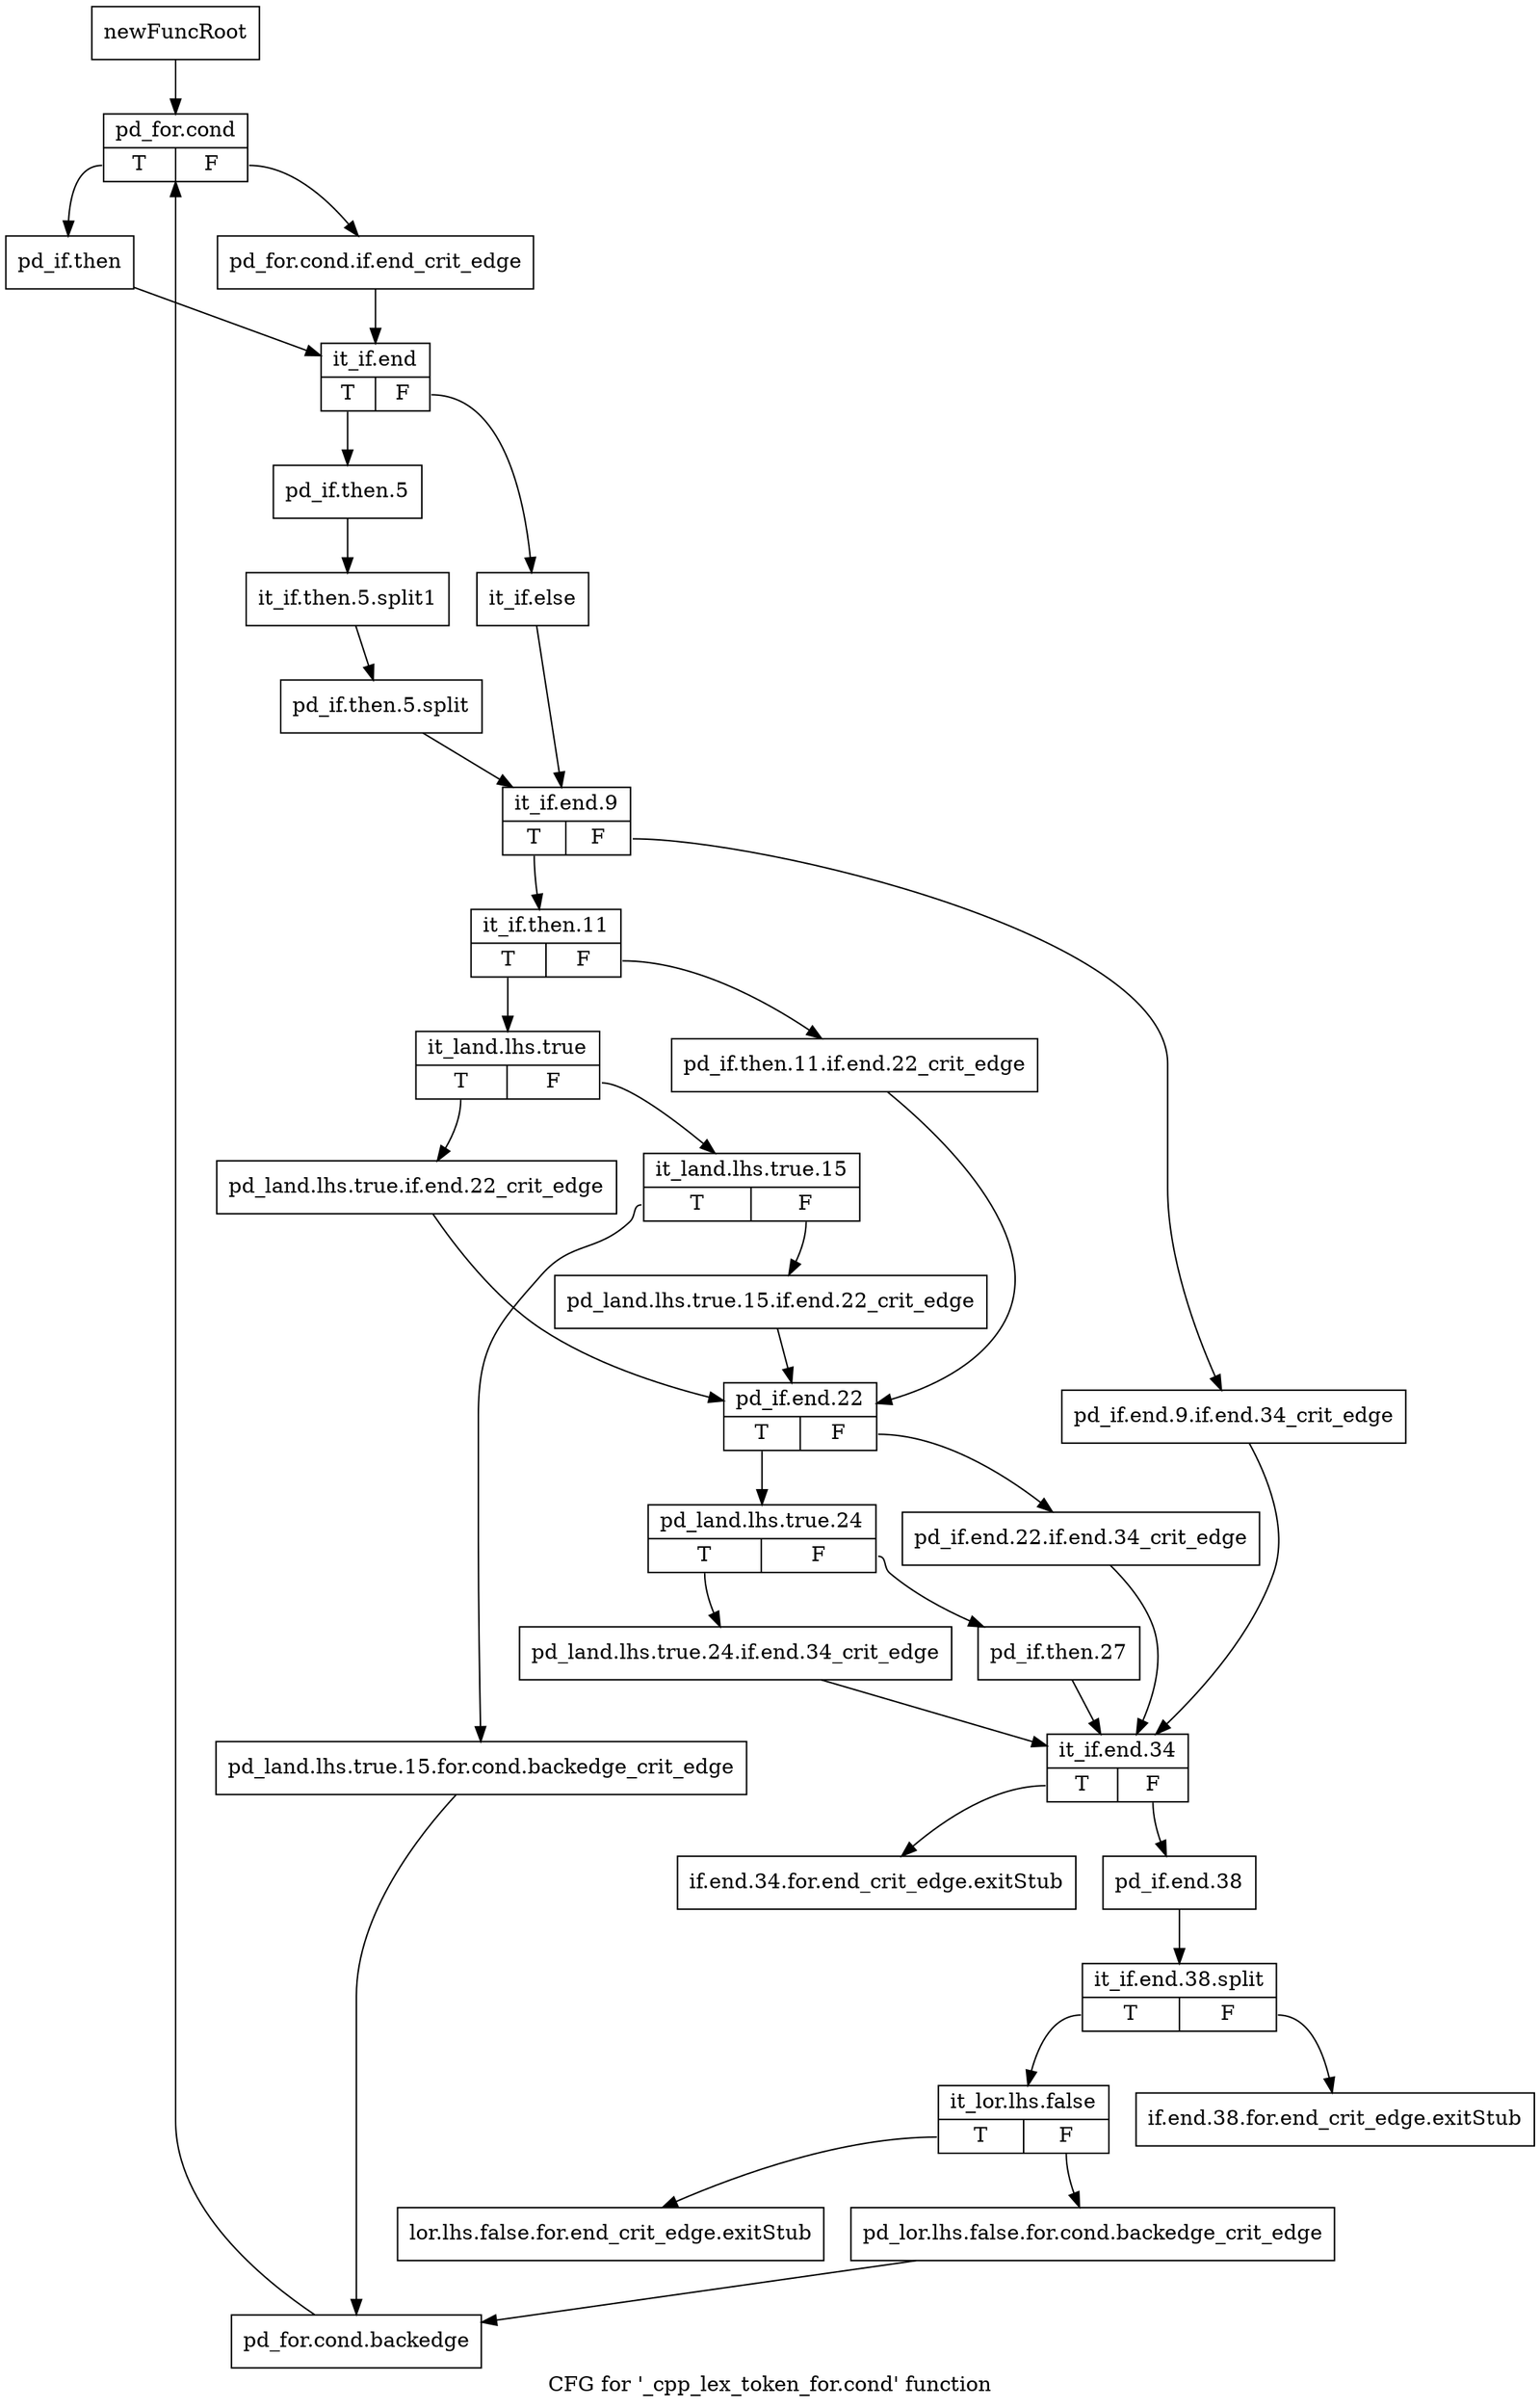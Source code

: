 digraph "CFG for '_cpp_lex_token_for.cond' function" {
	label="CFG for '_cpp_lex_token_for.cond' function";

	Node0xa1f25d0 [shape=record,label="{newFuncRoot}"];
	Node0xa1f25d0 -> Node0xa1f2af0;
	Node0xa1f2a00 [shape=record,label="{if.end.34.for.end_crit_edge.exitStub}"];
	Node0xa1f2a50 [shape=record,label="{if.end.38.for.end_crit_edge.exitStub}"];
	Node0xa1f2aa0 [shape=record,label="{lor.lhs.false.for.end_crit_edge.exitStub}"];
	Node0xa1f2af0 [shape=record,label="{pd_for.cond|{<s0>T|<s1>F}}"];
	Node0xa1f2af0:s0 -> Node0xa1f2b90;
	Node0xa1f2af0:s1 -> Node0xa1f2b40;
	Node0xa1f2b40 [shape=record,label="{pd_for.cond.if.end_crit_edge}"];
	Node0xa1f2b40 -> Node0xa1f2be0;
	Node0xa1f2b90 [shape=record,label="{pd_if.then}"];
	Node0xa1f2b90 -> Node0xa1f2be0;
	Node0xa1f2be0 [shape=record,label="{it_if.end|{<s0>T|<s1>F}}"];
	Node0xa1f2be0:s0 -> Node0xa1f2c80;
	Node0xa1f2be0:s1 -> Node0xa1f2c30;
	Node0xa1f2c30 [shape=record,label="{it_if.else}"];
	Node0xa1f2c30 -> Node0xa1f2cd0;
	Node0xa1f2c80 [shape=record,label="{pd_if.then.5}"];
	Node0xa1f2c80 -> Node0xf180230;
	Node0xf180230 [shape=record,label="{it_if.then.5.split1}"];
	Node0xf180230 -> Node0xf180460;
	Node0xf180460 [shape=record,label="{pd_if.then.5.split}"];
	Node0xf180460 -> Node0xa1f2cd0;
	Node0xa1f2cd0 [shape=record,label="{it_if.end.9|{<s0>T|<s1>F}}"];
	Node0xa1f2cd0:s0 -> Node0xa1f2d70;
	Node0xa1f2cd0:s1 -> Node0xa1f2d20;
	Node0xa1f2d20 [shape=record,label="{pd_if.end.9.if.end.34_crit_edge}"];
	Node0xa1f2d20 -> Node0xa1f3130;
	Node0xa1f2d70 [shape=record,label="{it_if.then.11|{<s0>T|<s1>F}}"];
	Node0xa1f2d70:s0 -> Node0xa1f2e10;
	Node0xa1f2d70:s1 -> Node0xa1f2dc0;
	Node0xa1f2dc0 [shape=record,label="{pd_if.then.11.if.end.22_crit_edge}"];
	Node0xa1f2dc0 -> Node0xa1f2fa0;
	Node0xa1f2e10 [shape=record,label="{it_land.lhs.true|{<s0>T|<s1>F}}"];
	Node0xa1f2e10:s0 -> Node0xa1f2f50;
	Node0xa1f2e10:s1 -> Node0xa1f2e60;
	Node0xa1f2e60 [shape=record,label="{it_land.lhs.true.15|{<s0>T|<s1>F}}"];
	Node0xa1f2e60:s0 -> Node0xa1f2f00;
	Node0xa1f2e60:s1 -> Node0xa1f2eb0;
	Node0xa1f2eb0 [shape=record,label="{pd_land.lhs.true.15.if.end.22_crit_edge}"];
	Node0xa1f2eb0 -> Node0xa1f2fa0;
	Node0xa1f2f00 [shape=record,label="{pd_land.lhs.true.15.for.cond.backedge_crit_edge}"];
	Node0xa1f2f00 -> Node0xa1f3270;
	Node0xa1f2f50 [shape=record,label="{pd_land.lhs.true.if.end.22_crit_edge}"];
	Node0xa1f2f50 -> Node0xa1f2fa0;
	Node0xa1f2fa0 [shape=record,label="{pd_if.end.22|{<s0>T|<s1>F}}"];
	Node0xa1f2fa0:s0 -> Node0xa1f3040;
	Node0xa1f2fa0:s1 -> Node0xa1f2ff0;
	Node0xa1f2ff0 [shape=record,label="{pd_if.end.22.if.end.34_crit_edge}"];
	Node0xa1f2ff0 -> Node0xa1f3130;
	Node0xa1f3040 [shape=record,label="{pd_land.lhs.true.24|{<s0>T|<s1>F}}"];
	Node0xa1f3040:s0 -> Node0xa1f30e0;
	Node0xa1f3040:s1 -> Node0xa1f3090;
	Node0xa1f3090 [shape=record,label="{pd_if.then.27}"];
	Node0xa1f3090 -> Node0xa1f3130;
	Node0xa1f30e0 [shape=record,label="{pd_land.lhs.true.24.if.end.34_crit_edge}"];
	Node0xa1f30e0 -> Node0xa1f3130;
	Node0xa1f3130 [shape=record,label="{it_if.end.34|{<s0>T|<s1>F}}"];
	Node0xa1f3130:s0 -> Node0xa1f2a00;
	Node0xa1f3130:s1 -> Node0xa1f3180;
	Node0xa1f3180 [shape=record,label="{pd_if.end.38}"];
	Node0xa1f3180 -> Node0xf17ff60;
	Node0xf17ff60 [shape=record,label="{it_if.end.38.split|{<s0>T|<s1>F}}"];
	Node0xf17ff60:s0 -> Node0xa1f31d0;
	Node0xf17ff60:s1 -> Node0xa1f2a50;
	Node0xa1f31d0 [shape=record,label="{it_lor.lhs.false|{<s0>T|<s1>F}}"];
	Node0xa1f31d0:s0 -> Node0xa1f2aa0;
	Node0xa1f31d0:s1 -> Node0xa1f3220;
	Node0xa1f3220 [shape=record,label="{pd_lor.lhs.false.for.cond.backedge_crit_edge}"];
	Node0xa1f3220 -> Node0xa1f3270;
	Node0xa1f3270 [shape=record,label="{pd_for.cond.backedge}"];
	Node0xa1f3270 -> Node0xa1f2af0;
}
